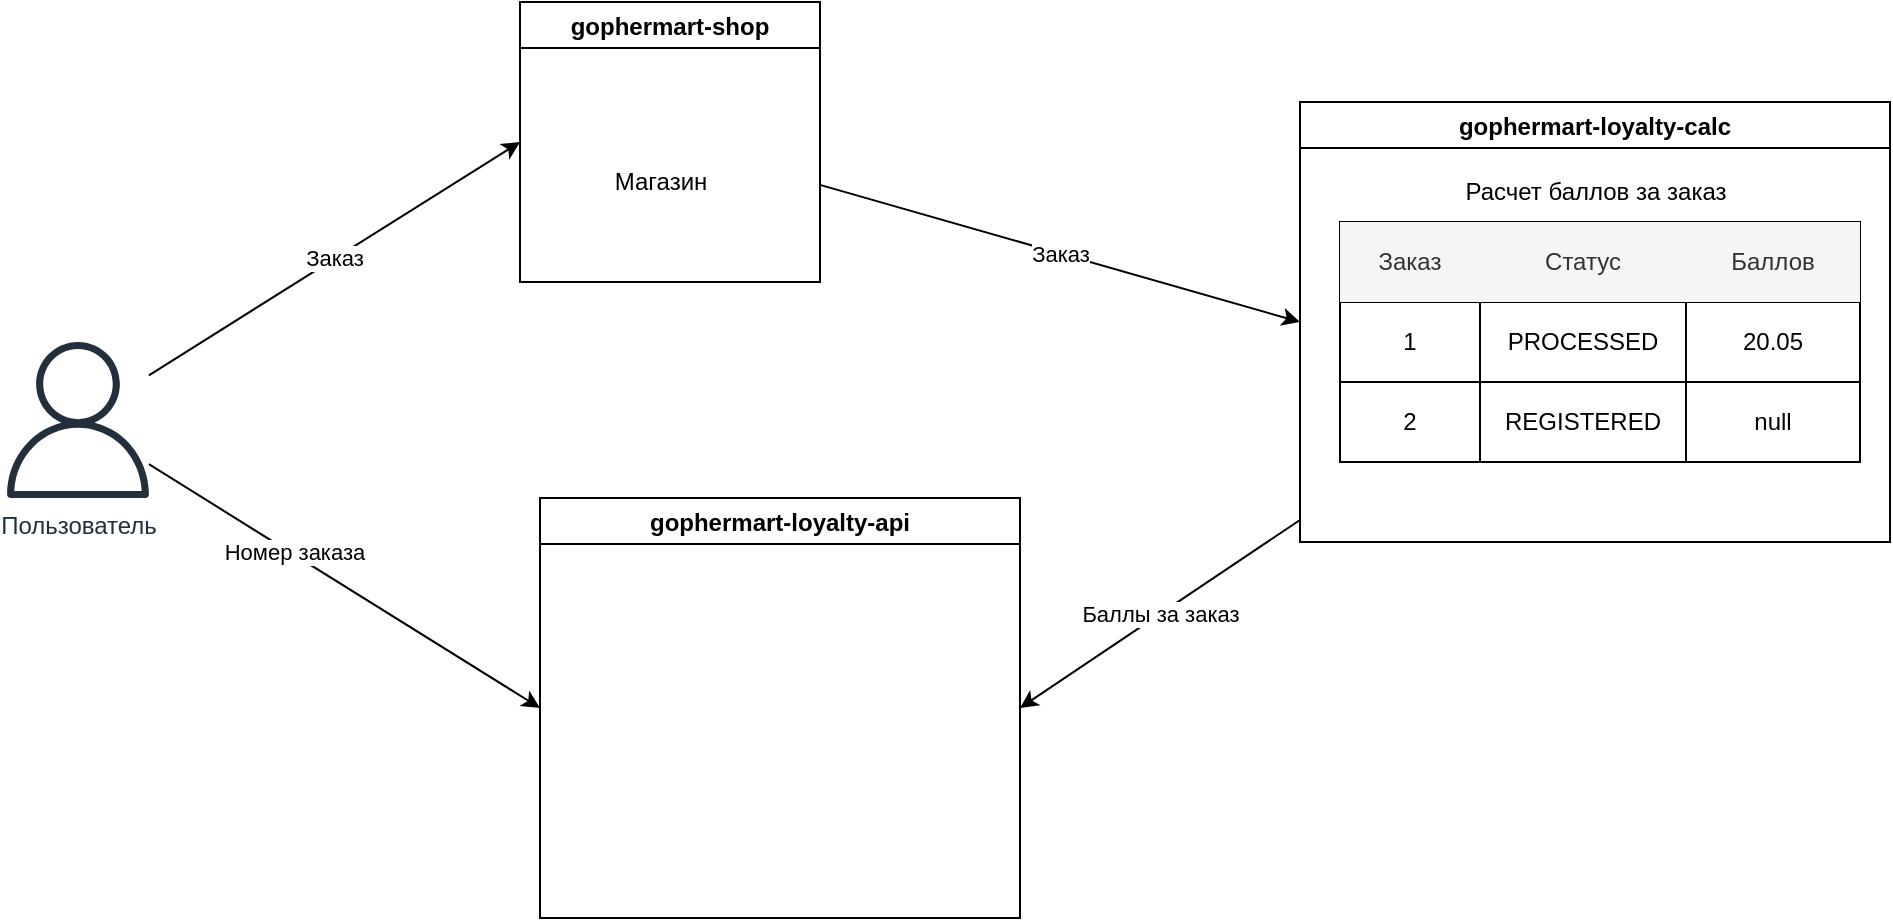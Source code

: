 <mxfile version="19.0.3" type="device" pages="2"><diagram id="hr211Bkyc70eUJijdx7s" name="Page-1"><mxGraphModel dx="946" dy="1764" grid="1" gridSize="10" guides="1" tooltips="1" connect="1" arrows="1" fold="1" page="1" pageScale="1" pageWidth="827" pageHeight="1169" math="0" shadow="0"><root><mxCell id="0"/><mxCell id="1" parent="0"/><mxCell id="UL_Auhq0msyrSDPukazV-6" value="Заказ" style="rounded=0;orthogonalLoop=1;jettySize=auto;html=1;entryX=0;entryY=0.5;entryDx=0;entryDy=0;" parent="1" source="UL_Auhq0msyrSDPukazV-1" target="UL_Auhq0msyrSDPukazV-4" edge="1"><mxGeometry relative="1" as="geometry"/></mxCell><mxCell id="UL_Auhq0msyrSDPukazV-24" style="edgeStyle=none;rounded=0;orthogonalLoop=1;jettySize=auto;html=1;entryX=0;entryY=0.5;entryDx=0;entryDy=0;" parent="1" source="UL_Auhq0msyrSDPukazV-1" target="UL_Auhq0msyrSDPukazV-5" edge="1"><mxGeometry relative="1" as="geometry"/></mxCell><mxCell id="UL_Auhq0msyrSDPukazV-25" value="Номер заказа" style="edgeLabel;html=1;align=center;verticalAlign=middle;resizable=0;points=[];" parent="UL_Auhq0msyrSDPukazV-24" vertex="1" connectable="0"><mxGeometry x="-0.266" y="1" relative="1" as="geometry"><mxPoint as="offset"/></mxGeometry></mxCell><mxCell id="UL_Auhq0msyrSDPukazV-1" value="Пользователь" style="sketch=0;outlineConnect=0;fontColor=#232F3E;gradientColor=none;fillColor=#232F3D;strokeColor=none;dashed=0;verticalLabelPosition=bottom;verticalAlign=top;align=center;html=1;fontSize=12;fontStyle=0;aspect=fixed;pointerEvents=1;shape=mxgraph.aws4.user;" parent="1" vertex="1"><mxGeometry x="60" y="70" width="78" height="78" as="geometry"/></mxCell><mxCell id="UL_Auhq0msyrSDPukazV-26" value="Заказ" style="edgeStyle=none;rounded=0;orthogonalLoop=1;jettySize=auto;html=1;entryX=0;entryY=0.5;entryDx=0;entryDy=0;" parent="1" source="UL_Auhq0msyrSDPukazV-4" target="UL_Auhq0msyrSDPukazV-8" edge="1"><mxGeometry relative="1" as="geometry"/></mxCell><mxCell id="UL_Auhq0msyrSDPukazV-4" value="gophermart-shop" style="swimlane;" parent="1" vertex="1"><mxGeometry x="320" y="-100" width="150" height="140" as="geometry"/></mxCell><mxCell id="UL_Auhq0msyrSDPukazV-5" value="gophermart-loyalty-api" style="swimlane;" parent="1" vertex="1"><mxGeometry x="330" y="148" width="240" height="210" as="geometry"/></mxCell><mxCell id="UL_Auhq0msyrSDPukazV-29" value="Баллы за заказ" style="edgeStyle=none;rounded=0;orthogonalLoop=1;jettySize=auto;html=1;entryX=1;entryY=0.5;entryDx=0;entryDy=0;" parent="1" source="UL_Auhq0msyrSDPukazV-8" target="UL_Auhq0msyrSDPukazV-5" edge="1"><mxGeometry relative="1" as="geometry"/></mxCell><mxCell id="UL_Auhq0msyrSDPukazV-8" value="gophermart-loyalty-calc" style="swimlane;" parent="1" vertex="1"><mxGeometry x="710" y="-50" width="295" height="220" as="geometry"/></mxCell><mxCell id="UL_Auhq0msyrSDPukazV-9" value="" style="shape=table;html=1;whiteSpace=wrap;startSize=0;container=1;collapsible=0;childLayout=tableLayout;" parent="UL_Auhq0msyrSDPukazV-8" vertex="1"><mxGeometry x="20" y="60" width="260" height="120" as="geometry"/></mxCell><mxCell id="UL_Auhq0msyrSDPukazV-18" value="" style="shape=tableRow;horizontal=0;startSize=0;swimlaneHead=0;swimlaneBody=0;top=0;left=0;bottom=0;right=0;collapsible=0;dropTarget=0;fillColor=none;points=[[0,0.5],[1,0.5]];portConstraint=eastwest;" parent="UL_Auhq0msyrSDPukazV-9" vertex="1"><mxGeometry width="260" height="40" as="geometry"/></mxCell><mxCell id="UL_Auhq0msyrSDPukazV-19" value="Заказ" style="shape=partialRectangle;html=1;whiteSpace=wrap;connectable=0;fillColor=#f5f5f5;top=0;left=0;bottom=0;right=0;overflow=hidden;fontColor=#333333;strokeColor=#666666;" parent="UL_Auhq0msyrSDPukazV-18" vertex="1"><mxGeometry width="70" height="40" as="geometry"><mxRectangle width="70" height="40" as="alternateBounds"/></mxGeometry></mxCell><mxCell id="UL_Auhq0msyrSDPukazV-20" value="Статус" style="shape=partialRectangle;html=1;whiteSpace=wrap;connectable=0;fillColor=#f5f5f5;top=0;left=0;bottom=0;right=0;overflow=hidden;fontColor=#333333;strokeColor=#666666;" parent="UL_Auhq0msyrSDPukazV-18" vertex="1"><mxGeometry x="70" width="103" height="40" as="geometry"><mxRectangle width="103" height="40" as="alternateBounds"/></mxGeometry></mxCell><mxCell id="UL_Auhq0msyrSDPukazV-21" value="Баллов" style="shape=partialRectangle;html=1;whiteSpace=wrap;connectable=0;fillColor=#f5f5f5;top=0;left=0;bottom=0;right=0;overflow=hidden;pointerEvents=1;fontColor=#333333;strokeColor=#666666;" parent="UL_Auhq0msyrSDPukazV-18" vertex="1"><mxGeometry x="173" width="87" height="40" as="geometry"><mxRectangle width="87" height="40" as="alternateBounds"/></mxGeometry></mxCell><mxCell id="UL_Auhq0msyrSDPukazV-14" value="" style="shape=tableRow;horizontal=0;startSize=0;swimlaneHead=0;swimlaneBody=0;top=0;left=0;bottom=0;right=0;collapsible=0;dropTarget=0;fillColor=none;points=[[0,0.5],[1,0.5]];portConstraint=eastwest;" parent="UL_Auhq0msyrSDPukazV-9" vertex="1"><mxGeometry y="40" width="260" height="40" as="geometry"/></mxCell><mxCell id="UL_Auhq0msyrSDPukazV-15" value="1" style="shape=partialRectangle;html=1;whiteSpace=wrap;connectable=0;fillColor=none;top=0;left=0;bottom=0;right=0;overflow=hidden;" parent="UL_Auhq0msyrSDPukazV-14" vertex="1"><mxGeometry width="70" height="40" as="geometry"><mxRectangle width="70" height="40" as="alternateBounds"/></mxGeometry></mxCell><mxCell id="UL_Auhq0msyrSDPukazV-16" value="PROCESSED" style="shape=partialRectangle;html=1;whiteSpace=wrap;connectable=0;fillColor=none;top=0;left=0;bottom=0;right=0;overflow=hidden;" parent="UL_Auhq0msyrSDPukazV-14" vertex="1"><mxGeometry x="70" width="103" height="40" as="geometry"><mxRectangle width="103" height="40" as="alternateBounds"/></mxGeometry></mxCell><mxCell id="UL_Auhq0msyrSDPukazV-17" value="20.05" style="shape=partialRectangle;html=1;whiteSpace=wrap;connectable=0;fillColor=none;top=0;left=0;bottom=0;right=0;overflow=hidden;" parent="UL_Auhq0msyrSDPukazV-14" vertex="1"><mxGeometry x="173" width="87" height="40" as="geometry"><mxRectangle width="87" height="40" as="alternateBounds"/></mxGeometry></mxCell><mxCell id="UL_Auhq0msyrSDPukazV-10" value="" style="shape=tableRow;horizontal=0;startSize=0;swimlaneHead=0;swimlaneBody=0;top=0;left=0;bottom=0;right=0;collapsible=0;dropTarget=0;fillColor=none;points=[[0,0.5],[1,0.5]];portConstraint=eastwest;" parent="UL_Auhq0msyrSDPukazV-9" vertex="1"><mxGeometry y="80" width="260" height="40" as="geometry"/></mxCell><mxCell id="UL_Auhq0msyrSDPukazV-11" value="2" style="shape=partialRectangle;html=1;whiteSpace=wrap;connectable=0;fillColor=none;top=0;left=0;bottom=0;right=0;overflow=hidden;" parent="UL_Auhq0msyrSDPukazV-10" vertex="1"><mxGeometry width="70" height="40" as="geometry"><mxRectangle width="70" height="40" as="alternateBounds"/></mxGeometry></mxCell><mxCell id="UL_Auhq0msyrSDPukazV-12" value="&lt;span style=&quot;&quot;&gt;REGISTERED&lt;/span&gt;" style="shape=partialRectangle;html=1;whiteSpace=wrap;connectable=0;fillColor=none;top=0;left=0;bottom=0;right=0;overflow=hidden;" parent="UL_Auhq0msyrSDPukazV-10" vertex="1"><mxGeometry x="70" width="103" height="40" as="geometry"><mxRectangle width="103" height="40" as="alternateBounds"/></mxGeometry></mxCell><mxCell id="UL_Auhq0msyrSDPukazV-13" value="null" style="shape=partialRectangle;html=1;whiteSpace=wrap;connectable=0;fillColor=none;top=0;left=0;bottom=0;right=0;overflow=hidden;" parent="UL_Auhq0msyrSDPukazV-10" vertex="1"><mxGeometry x="173" width="87" height="40" as="geometry"><mxRectangle width="87" height="40" as="alternateBounds"/></mxGeometry></mxCell><mxCell id="UL_Auhq0msyrSDPukazV-23" value="Расчет баллов за заказ" style="text;html=1;strokeColor=none;fillColor=none;align=center;verticalAlign=middle;whiteSpace=wrap;rounded=0;" parent="UL_Auhq0msyrSDPukazV-8" vertex="1"><mxGeometry x="76.5" y="30" width="142" height="30" as="geometry"/></mxCell><mxCell id="UL_Auhq0msyrSDPukazV-22" value="Магазин" style="text;html=1;align=center;verticalAlign=middle;resizable=0;points=[];autosize=1;strokeColor=none;fillColor=none;" parent="1" vertex="1"><mxGeometry x="360" y="-20" width="60" height="20" as="geometry"/></mxCell></root></mxGraphModel></diagram><diagram id="2Bdo4DJjosWedEa8Dfrp" name="database"><mxGraphModel dx="946" dy="595" grid="1" gridSize="10" guides="1" tooltips="1" connect="1" arrows="1" fold="1" page="1" pageScale="1" pageWidth="827" pageHeight="1169" math="0" shadow="0"><root><mxCell id="0"/><mxCell id="1" parent="0"/><mxCell id="j2udHtScA7wKfbHEOOgM-1" value="users" style="swimlane;fontStyle=1;align=center;verticalAlign=top;childLayout=stackLayout;horizontal=1;startSize=26;horizontalStack=0;resizeParent=1;resizeParentMax=0;resizeLast=0;collapsible=1;marginBottom=0;" parent="1" vertex="1"><mxGeometry x="80" y="160" width="230" height="120" as="geometry"/></mxCell><mxCell id="j2udHtScA7wKfbHEOOgM-2" value="id SERIAL PRIMARY KEY" style="text;strokeColor=none;fillColor=none;align=left;verticalAlign=top;spacingLeft=4;spacingRight=4;overflow=hidden;rotatable=0;points=[[0,0.5],[1,0.5]];portConstraint=eastwest;" parent="j2udHtScA7wKfbHEOOgM-1" vertex="1"><mxGeometry y="26" width="230" height="26" as="geometry"/></mxCell><mxCell id="j2udHtScA7wKfbHEOOgM-3" value="" style="line;strokeWidth=1;fillColor=none;align=left;verticalAlign=middle;spacingTop=-1;spacingLeft=3;spacingRight=3;rotatable=0;labelPosition=right;points=[];portConstraint=eastwest;" parent="j2udHtScA7wKfbHEOOgM-1" vertex="1"><mxGeometry y="52" width="230" height="8" as="geometry"/></mxCell><mxCell id="j2udHtScA7wKfbHEOOgM-4" value="login VARCHAR(64) UNIQUE" style="text;strokeColor=none;fillColor=none;align=left;verticalAlign=top;spacingLeft=4;spacingRight=4;overflow=hidden;rotatable=0;points=[[0,0.5],[1,0.5]];portConstraint=eastwest;" parent="j2udHtScA7wKfbHEOOgM-1" vertex="1"><mxGeometry y="60" width="230" height="26" as="geometry"/></mxCell><mxCell id="j2udHtScA7wKfbHEOOgM-6" value="" style="line;strokeWidth=1;fillColor=none;align=left;verticalAlign=middle;spacingTop=-1;spacingLeft=3;spacingRight=3;rotatable=0;labelPosition=right;points=[];portConstraint=eastwest;" parent="j2udHtScA7wKfbHEOOgM-1" vertex="1"><mxGeometry y="86" width="230" height="8" as="geometry"/></mxCell><mxCell id="j2udHtScA7wKfbHEOOgM-5" value="passhash VARCHAR" style="text;strokeColor=none;fillColor=none;align=left;verticalAlign=top;spacingLeft=4;spacingRight=4;overflow=hidden;rotatable=0;points=[[0,0.5],[1,0.5]];portConstraint=eastwest;" parent="j2udHtScA7wKfbHEOOgM-1" vertex="1"><mxGeometry y="94" width="230" height="26" as="geometry"/></mxCell><mxCell id="j2udHtScA7wKfbHEOOgM-7" value="orders" style="swimlane;fontStyle=1;align=center;verticalAlign=top;childLayout=stackLayout;horizontal=1;startSize=26;horizontalStack=0;resizeParent=1;resizeParentMax=0;resizeLast=0;collapsible=1;marginBottom=0;" parent="1" vertex="1"><mxGeometry x="360" y="290" width="430" height="188" as="geometry"/></mxCell><mxCell id="j2udHtScA7wKfbHEOOgM-8" value="id TEXT PRIMARY KEY" style="text;strokeColor=none;fillColor=none;align=left;verticalAlign=top;spacingLeft=4;spacingRight=4;overflow=hidden;rotatable=0;points=[[0,0.5],[1,0.5]];portConstraint=eastwest;" parent="j2udHtScA7wKfbHEOOgM-7" vertex="1"><mxGeometry y="26" width="430" height="26" as="geometry"/></mxCell><mxCell id="j2udHtScA7wKfbHEOOgM-9" value="" style="line;strokeWidth=1;fillColor=none;align=left;verticalAlign=middle;spacingTop=-1;spacingLeft=3;spacingRight=3;rotatable=0;labelPosition=right;points=[];portConstraint=eastwest;" parent="j2udHtScA7wKfbHEOOgM-7" vertex="1"><mxGeometry y="52" width="430" height="8" as="geometry"/></mxCell><mxCell id="j2udHtScA7wKfbHEOOgM-10" value="user_id INTEGER NOT NULL;FOREIGN KEY ON DELETE; INDEX..." style="text;strokeColor=none;fillColor=none;align=left;verticalAlign=top;spacingLeft=4;spacingRight=4;overflow=hidden;rotatable=0;points=[[0,0.5],[1,0.5]];portConstraint=eastwest;" parent="j2udHtScA7wKfbHEOOgM-7" vertex="1"><mxGeometry y="60" width="430" height="26" as="geometry"/></mxCell><mxCell id="Z0NGdPJGsZSL9ZFolTWd-2" value="" style="line;strokeWidth=1;fillColor=none;align=left;verticalAlign=middle;spacingTop=-1;spacingLeft=3;spacingRight=3;rotatable=0;labelPosition=right;points=[];portConstraint=eastwest;" parent="j2udHtScA7wKfbHEOOgM-7" vertex="1"><mxGeometry y="86" width="430" height="8" as="geometry"/></mxCell><mxCell id="Z0NGdPJGsZSL9ZFolTWd-1" value="accrued_points DECIMAL(20,4)" style="text;strokeColor=none;fillColor=none;align=left;verticalAlign=top;spacingLeft=4;spacingRight=4;overflow=hidden;rotatable=0;points=[[0,0.5],[1,0.5]];portConstraint=eastwest;" parent="j2udHtScA7wKfbHEOOgM-7" vertex="1"><mxGeometry y="94" width="430" height="26" as="geometry"/></mxCell><mxCell id="Z0NGdPJGsZSL9ZFolTWd-3" value="" style="line;strokeWidth=1;fillColor=none;align=left;verticalAlign=middle;spacingTop=-1;spacingLeft=3;spacingRight=3;rotatable=0;labelPosition=right;points=[];portConstraint=eastwest;" parent="j2udHtScA7wKfbHEOOgM-7" vertex="1"><mxGeometry y="120" width="430" height="8" as="geometry"/></mxCell><mxCell id="Z0NGdPJGsZSL9ZFolTWd-7" value="created_at TIMESTAMP NOT NULL DEFAULT NOW()" style="text;strokeColor=none;fillColor=none;align=left;verticalAlign=top;spacingLeft=4;spacingRight=4;overflow=hidden;rotatable=0;points=[[0,0.5],[1,0.5]];portConstraint=eastwest;" parent="j2udHtScA7wKfbHEOOgM-7" vertex="1"><mxGeometry y="128" width="430" height="26" as="geometry"/></mxCell><mxCell id="Z0NGdPJGsZSL9ZFolTWd-6" value="" style="line;strokeWidth=1;fillColor=none;align=left;verticalAlign=middle;spacingTop=-1;spacingLeft=3;spacingRight=3;rotatable=0;labelPosition=right;points=[];portConstraint=eastwest;" parent="j2udHtScA7wKfbHEOOgM-7" vertex="1"><mxGeometry y="154" width="430" height="8" as="geometry"/></mxCell><mxCell id="Z0NGdPJGsZSL9ZFolTWd-4" value="updated_at TIMESTAMP" style="text;strokeColor=none;fillColor=none;align=left;verticalAlign=top;spacingLeft=4;spacingRight=4;overflow=hidden;rotatable=0;points=[[0,0.5],[1,0.5]];portConstraint=eastwest;" parent="j2udHtScA7wKfbHEOOgM-7" vertex="1"><mxGeometry y="162" width="430" height="26" as="geometry"/></mxCell><mxCell id="j2udHtScA7wKfbHEOOgM-16" style="edgeStyle=orthogonalEdgeStyle;rounded=0;orthogonalLoop=1;jettySize=auto;html=1;entryX=1;entryY=0.5;entryDx=0;entryDy=0;" parent="1" source="j2udHtScA7wKfbHEOOgM-10" target="j2udHtScA7wKfbHEOOgM-2" edge="1"><mxGeometry relative="1" as="geometry"/></mxCell><mxCell id="Z0NGdPJGsZSL9ZFolTWd-5" style="edgeStyle=orthogonalEdgeStyle;rounded=0;orthogonalLoop=1;jettySize=auto;html=1;entryX=0;entryY=0.5;entryDx=0;entryDy=0;dashed=1;" parent="1" source="j2udHtScA7wKfbHEOOgM-17" target="Z0NGdPJGsZSL9ZFolTWd-32" edge="1"><mxGeometry relative="1" as="geometry"/></mxCell><mxCell id="j2udHtScA7wKfbHEOOgM-17" value="CREATE TYPE ORDER_STATUS &lt;br&gt;AS ENUM ('NEW', 'REGISTERED', 'INVALID', 'PROCESSING', 'PROCESSED') &lt;br&gt;IF NOT" style="text;html=1;strokeColor=none;fillColor=none;align=right;verticalAlign=middle;whiteSpace=wrap;rounded=0;" parent="1" vertex="1"><mxGeometry x="270" y="622" width="490" height="30" as="geometry"/></mxCell><mxCell id="Z0NGdPJGsZSL9ZFolTWd-8" value="withdrawals" style="swimlane;fontStyle=1;align=center;verticalAlign=top;childLayout=stackLayout;horizontal=1;startSize=26;horizontalStack=0;resizeParent=1;resizeParentMax=0;resizeLast=0;collapsible=1;marginBottom=0;" parent="1" vertex="1"><mxGeometry x="870" y="290" width="430" height="188" as="geometry"/></mxCell><mxCell id="Z0NGdPJGsZSL9ZFolTWd-9" value="id SERIAL PRIMARY KEY" style="text;strokeColor=none;fillColor=none;align=left;verticalAlign=top;spacingLeft=4;spacingRight=4;overflow=hidden;rotatable=0;points=[[0,0.5],[1,0.5]];portConstraint=eastwest;" parent="Z0NGdPJGsZSL9ZFolTWd-8" vertex="1"><mxGeometry y="26" width="430" height="26" as="geometry"/></mxCell><mxCell id="Z0NGdPJGsZSL9ZFolTWd-10" value="" style="line;strokeWidth=1;fillColor=none;align=left;verticalAlign=middle;spacingTop=-1;spacingLeft=3;spacingRight=3;rotatable=0;labelPosition=right;points=[];portConstraint=eastwest;" parent="Z0NGdPJGsZSL9ZFolTWd-8" vertex="1"><mxGeometry y="52" width="430" height="8" as="geometry"/></mxCell><mxCell id="Z0NGdPJGsZSL9ZFolTWd-23" value="user_id INTEGER NOT NULL;FOREIGN KEY ON DELETE; INDEX..." style="text;strokeColor=none;fillColor=none;align=left;verticalAlign=top;spacingLeft=4;spacingRight=4;overflow=hidden;rotatable=0;points=[[0,0.5],[1,0.5]];portConstraint=eastwest;" parent="Z0NGdPJGsZSL9ZFolTWd-8" vertex="1"><mxGeometry y="60" width="430" height="26" as="geometry"/></mxCell><mxCell id="Z0NGdPJGsZSL9ZFolTWd-22" value="" style="line;strokeWidth=1;fillColor=none;align=left;verticalAlign=middle;spacingTop=-1;spacingLeft=3;spacingRight=3;rotatable=0;labelPosition=right;points=[];portConstraint=eastwest;" parent="Z0NGdPJGsZSL9ZFolTWd-8" vertex="1"><mxGeometry y="86" width="430" height="8" as="geometry"/></mxCell><mxCell id="Z0NGdPJGsZSL9ZFolTWd-11" value="order_id INTEGER NOT NULL" style="text;strokeColor=none;fillColor=none;align=left;verticalAlign=top;spacingLeft=4;spacingRight=4;overflow=hidden;rotatable=0;points=[[0,0.5],[1,0.5]];portConstraint=eastwest;" parent="Z0NGdPJGsZSL9ZFolTWd-8" vertex="1"><mxGeometry y="94" width="430" height="26" as="geometry"/></mxCell><mxCell id="Z0NGdPJGsZSL9ZFolTWd-12" value="" style="line;strokeWidth=1;fillColor=none;align=left;verticalAlign=middle;spacingTop=-1;spacingLeft=3;spacingRight=3;rotatable=0;labelPosition=right;points=[];portConstraint=eastwest;" parent="Z0NGdPJGsZSL9ZFolTWd-8" vertex="1"><mxGeometry y="120" width="430" height="8" as="geometry"/></mxCell><mxCell id="Z0NGdPJGsZSL9ZFolTWd-15" value="amount_points DECIMAL(20,4)" style="text;strokeColor=none;fillColor=none;align=left;verticalAlign=top;spacingLeft=4;spacingRight=4;overflow=hidden;rotatable=0;points=[[0,0.5],[1,0.5]];portConstraint=eastwest;" parent="Z0NGdPJGsZSL9ZFolTWd-8" vertex="1"><mxGeometry y="128" width="430" height="26" as="geometry"/></mxCell><mxCell id="Z0NGdPJGsZSL9ZFolTWd-16" value="" style="line;strokeWidth=1;fillColor=none;align=left;verticalAlign=middle;spacingTop=-1;spacingLeft=3;spacingRight=3;rotatable=0;labelPosition=right;points=[];portConstraint=eastwest;" parent="Z0NGdPJGsZSL9ZFolTWd-8" vertex="1"><mxGeometry y="154" width="430" height="8" as="geometry"/></mxCell><mxCell id="Z0NGdPJGsZSL9ZFolTWd-19" value="processed_at TIMESTAMP NOT NULL DEFAULT NOW()" style="text;strokeColor=none;fillColor=none;align=left;verticalAlign=top;spacingLeft=4;spacingRight=4;overflow=hidden;rotatable=0;points=[[0,0.5],[1,0.5]];portConstraint=eastwest;" parent="Z0NGdPJGsZSL9ZFolTWd-8" vertex="1"><mxGeometry y="162" width="430" height="26" as="geometry"/></mxCell><mxCell id="Z0NGdPJGsZSL9ZFolTWd-21" value="Каким-то образом статус обновления" style="text;html=1;strokeColor=none;fillColor=none;align=left;verticalAlign=middle;whiteSpace=wrap;rounded=0;" parent="1" vertex="1"><mxGeometry x="360" y="530" width="430" height="30" as="geometry"/></mxCell><mxCell id="Z0NGdPJGsZSL9ZFolTWd-24" style="edgeStyle=orthogonalEdgeStyle;rounded=0;orthogonalLoop=1;jettySize=auto;html=1;entryX=1;entryY=0.5;entryDx=0;entryDy=0;exitX=0;exitY=0.5;exitDx=0;exitDy=0;" parent="1" source="Z0NGdPJGsZSL9ZFolTWd-23" target="j2udHtScA7wKfbHEOOgM-2" edge="1"><mxGeometry relative="1" as="geometry"><Array as="points"><mxPoint x="840" y="363"/><mxPoint x="840" y="199"/></Array></mxGeometry></mxCell><mxCell id="Z0NGdPJGsZSL9ZFolTWd-25" value="order_status_hist" style="swimlane;fontStyle=1;align=center;verticalAlign=top;childLayout=stackLayout;horizontal=1;startSize=26;horizontalStack=0;resizeParent=1;resizeParentMax=0;resizeLast=0;collapsible=1;marginBottom=0;" parent="1" vertex="1"><mxGeometry x="870" y="530" width="430" height="154" as="geometry"/></mxCell><mxCell id="Z0NGdPJGsZSL9ZFolTWd-26" value="id SERIAL PRIMARY KEY" style="text;strokeColor=none;fillColor=none;align=left;verticalAlign=top;spacingLeft=4;spacingRight=4;overflow=hidden;rotatable=0;points=[[0,0.5],[1,0.5]];portConstraint=eastwest;" parent="Z0NGdPJGsZSL9ZFolTWd-25" vertex="1"><mxGeometry y="26" width="430" height="26" as="geometry"/></mxCell><mxCell id="Z0NGdPJGsZSL9ZFolTWd-29" value="" style="line;strokeWidth=1;fillColor=none;align=left;verticalAlign=middle;spacingTop=-1;spacingLeft=3;spacingRight=3;rotatable=0;labelPosition=right;points=[];portConstraint=eastwest;" parent="Z0NGdPJGsZSL9ZFolTWd-25" vertex="1"><mxGeometry y="52" width="430" height="8" as="geometry"/></mxCell><mxCell id="Z0NGdPJGsZSL9ZFolTWd-30" value="order_id INTEGER NOT NULL;FOREIGN KEY ON DELETE" style="text;strokeColor=none;fillColor=none;align=left;verticalAlign=top;spacingLeft=4;spacingRight=4;overflow=hidden;rotatable=0;points=[[0,0.5],[1,0.5]];portConstraint=eastwest;" parent="Z0NGdPJGsZSL9ZFolTWd-25" vertex="1"><mxGeometry y="60" width="430" height="26" as="geometry"/></mxCell><mxCell id="Z0NGdPJGsZSL9ZFolTWd-31" value="" style="line;strokeWidth=1;fillColor=none;align=left;verticalAlign=middle;spacingTop=-1;spacingLeft=3;spacingRight=3;rotatable=0;labelPosition=right;points=[];portConstraint=eastwest;" parent="Z0NGdPJGsZSL9ZFolTWd-25" vertex="1"><mxGeometry y="86" width="430" height="8" as="geometry"/></mxCell><mxCell id="Z0NGdPJGsZSL9ZFolTWd-32" value="status LOYALTY_CALC_STATUS; iNDEX" style="text;strokeColor=none;fillColor=none;align=left;verticalAlign=top;spacingLeft=4;spacingRight=4;overflow=hidden;rotatable=0;points=[[0,0.5],[1,0.5]];portConstraint=eastwest;" parent="Z0NGdPJGsZSL9ZFolTWd-25" vertex="1"><mxGeometry y="94" width="430" height="26" as="geometry"/></mxCell><mxCell id="Z0NGdPJGsZSL9ZFolTWd-33" value="" style="line;strokeWidth=1;fillColor=none;align=left;verticalAlign=middle;spacingTop=-1;spacingLeft=3;spacingRight=3;rotatable=0;labelPosition=right;points=[];portConstraint=eastwest;" parent="Z0NGdPJGsZSL9ZFolTWd-25" vertex="1"><mxGeometry y="120" width="430" height="8" as="geometry"/></mxCell><mxCell id="Z0NGdPJGsZSL9ZFolTWd-34" value="updated_at TIMESTAMP NOT NULL DEFAULT NOW(); ? INDEX SORT" style="text;strokeColor=none;fillColor=none;align=left;verticalAlign=top;spacingLeft=4;spacingRight=4;overflow=hidden;rotatable=0;points=[[0,0.5],[1,0.5]];portConstraint=eastwest;" parent="Z0NGdPJGsZSL9ZFolTWd-25" vertex="1"><mxGeometry y="128" width="430" height="26" as="geometry"/></mxCell><mxCell id="Z0NGdPJGsZSL9ZFolTWd-35" style="edgeStyle=orthogonalEdgeStyle;rounded=0;orthogonalLoop=1;jettySize=auto;html=1;entryX=1;entryY=0.5;entryDx=0;entryDy=0;" parent="1" source="Z0NGdPJGsZSL9ZFolTWd-30" target="j2udHtScA7wKfbHEOOgM-8" edge="1"><mxGeometry relative="1" as="geometry"><Array as="points"><mxPoint x="820" y="603"/><mxPoint x="820" y="329"/></Array></mxGeometry></mxCell></root></mxGraphModel></diagram></mxfile>